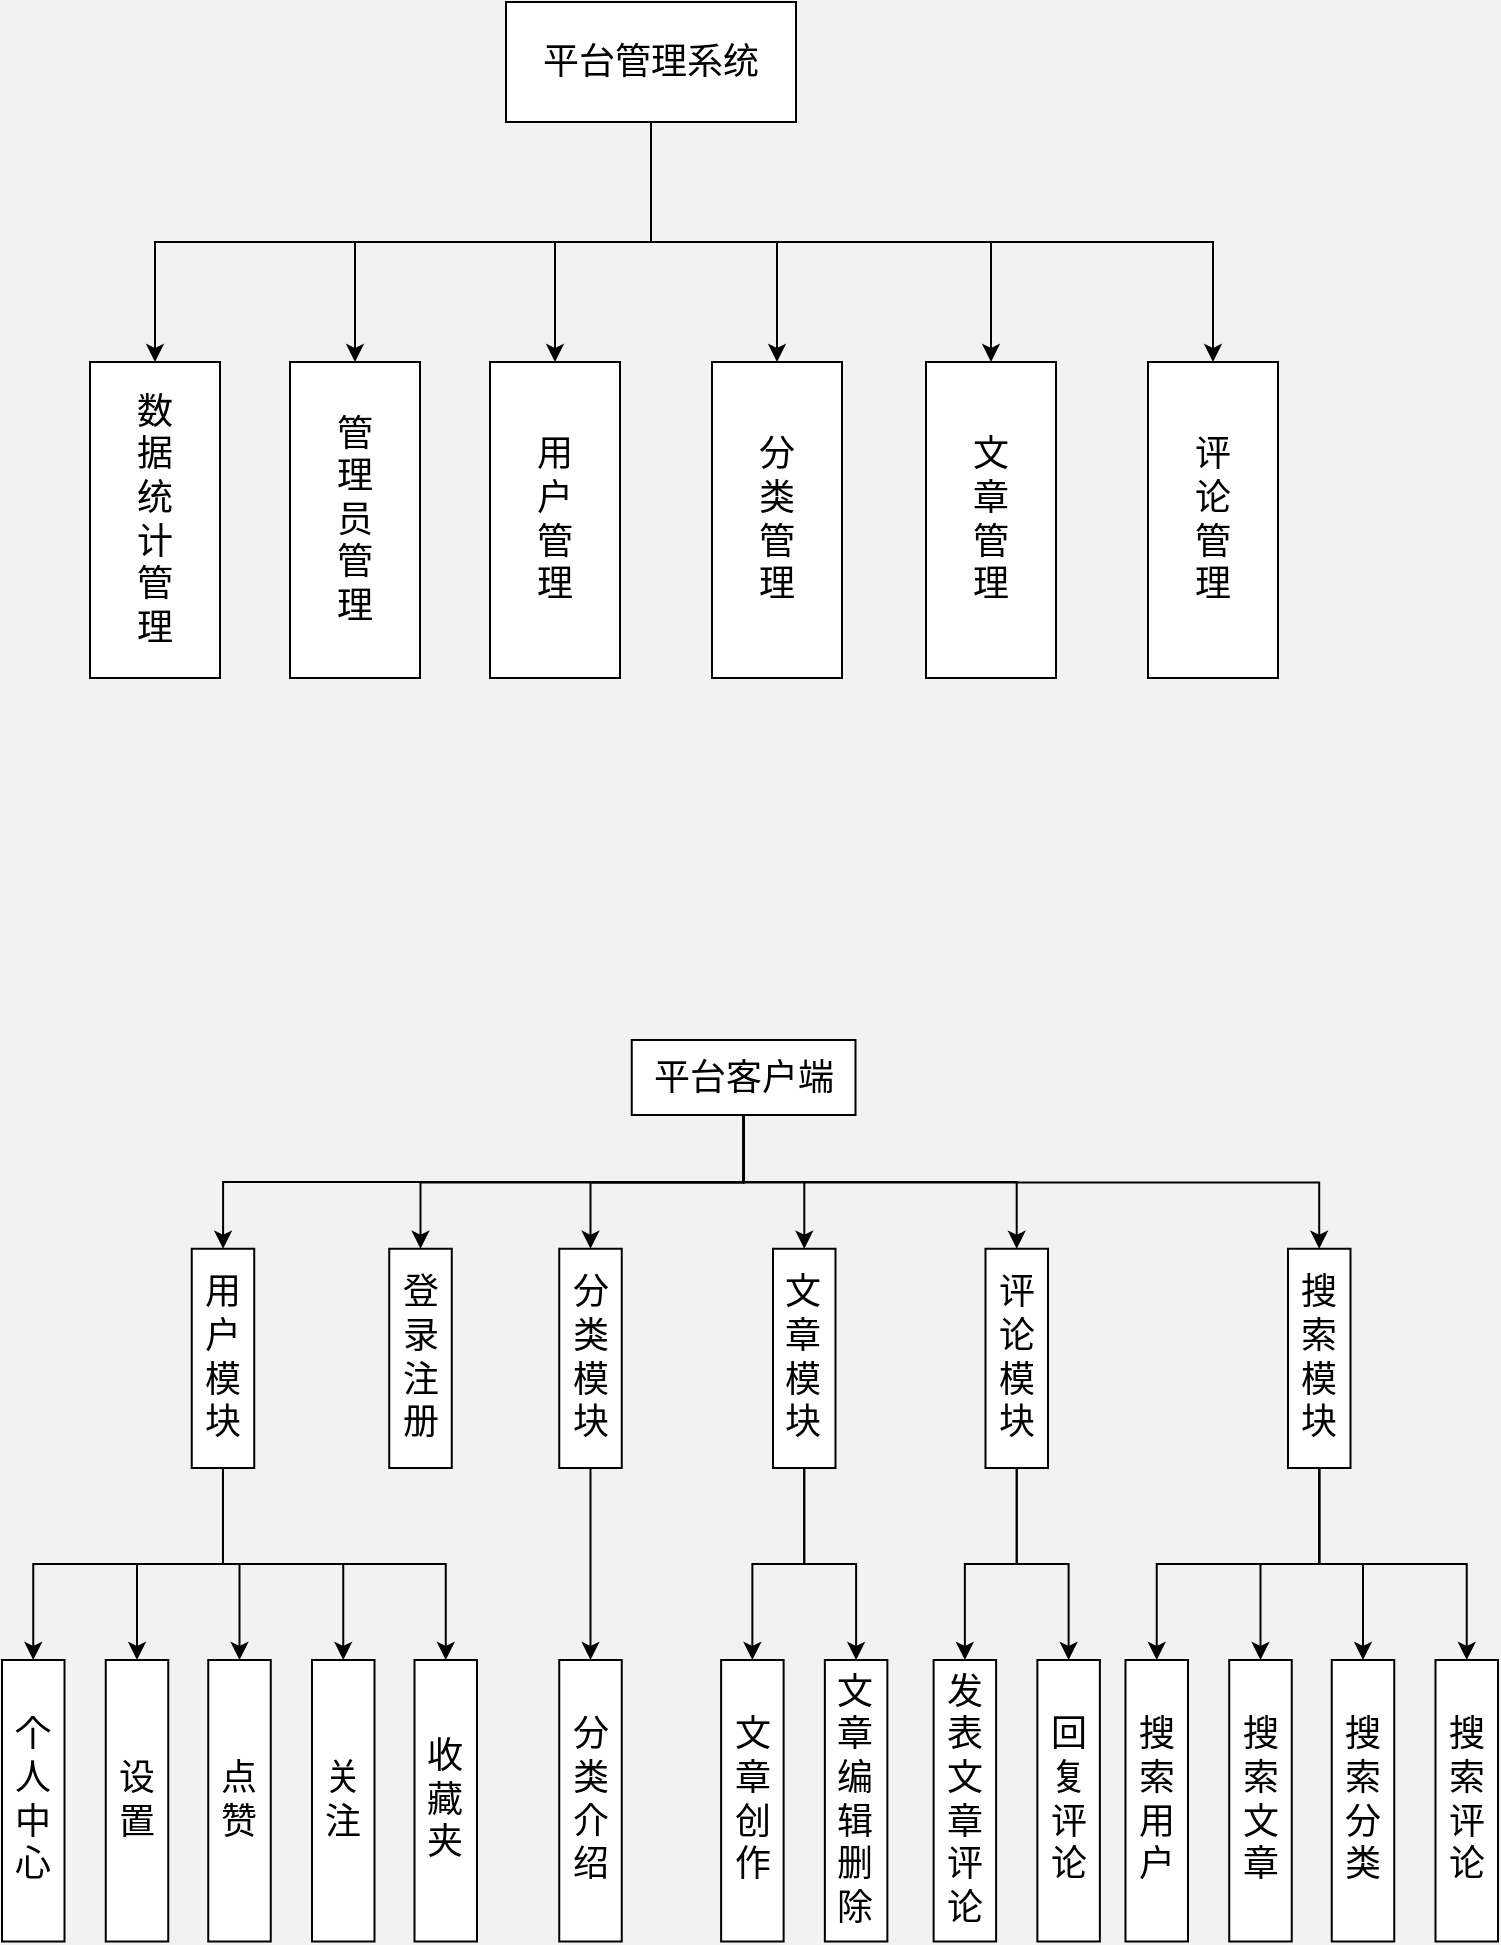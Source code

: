 <mxfile version="13.6.2" type="device"><diagram id="3fMf6jmzy_6JQ-nlFeZl" name="第 1 页"><mxGraphModel dx="1024" dy="632" grid="0" gridSize="10" guides="1" tooltips="1" connect="1" arrows="1" fold="1" page="1" pageScale="1" pageWidth="827" pageHeight="1169" background="#f2f2f2" math="0" shadow="0"><root><mxCell id="0"/><mxCell id="1" parent="0"/><mxCell id="C4jk-4qcpEFV-s67GJAW-115" style="edgeStyle=elbowEdgeStyle;rounded=0;orthogonalLoop=1;jettySize=auto;elbow=vertical;html=1;fontSize=18;" parent="1" source="C4jk-4qcpEFV-s67GJAW-1" target="C4jk-4qcpEFV-s67GJAW-8" edge="1"><mxGeometry relative="1" as="geometry"/></mxCell><mxCell id="C4jk-4qcpEFV-s67GJAW-116" style="edgeStyle=elbowEdgeStyle;rounded=0;orthogonalLoop=1;jettySize=auto;elbow=vertical;html=1;fontSize=18;" parent="1" source="C4jk-4qcpEFV-s67GJAW-1" target="C4jk-4qcpEFV-s67GJAW-9" edge="1"><mxGeometry relative="1" as="geometry"/></mxCell><mxCell id="C4jk-4qcpEFV-s67GJAW-117" style="edgeStyle=elbowEdgeStyle;rounded=0;orthogonalLoop=1;jettySize=auto;elbow=vertical;html=1;fontSize=18;" parent="1" source="C4jk-4qcpEFV-s67GJAW-1" target="C4jk-4qcpEFV-s67GJAW-4" edge="1"><mxGeometry relative="1" as="geometry"/></mxCell><mxCell id="C4jk-4qcpEFV-s67GJAW-118" style="edgeStyle=elbowEdgeStyle;rounded=0;orthogonalLoop=1;jettySize=auto;elbow=vertical;html=1;fontSize=18;" parent="1" source="C4jk-4qcpEFV-s67GJAW-1" target="C4jk-4qcpEFV-s67GJAW-6" edge="1"><mxGeometry relative="1" as="geometry"/></mxCell><mxCell id="C4jk-4qcpEFV-s67GJAW-119" style="edgeStyle=elbowEdgeStyle;rounded=0;orthogonalLoop=1;jettySize=auto;elbow=vertical;html=1;fontSize=18;" parent="1" source="C4jk-4qcpEFV-s67GJAW-1" target="C4jk-4qcpEFV-s67GJAW-5" edge="1"><mxGeometry relative="1" as="geometry"/></mxCell><mxCell id="C4jk-4qcpEFV-s67GJAW-120" style="edgeStyle=elbowEdgeStyle;rounded=0;orthogonalLoop=1;jettySize=auto;elbow=vertical;html=1;fontSize=18;" parent="1" source="C4jk-4qcpEFV-s67GJAW-1" target="C4jk-4qcpEFV-s67GJAW-7" edge="1"><mxGeometry relative="1" as="geometry"/></mxCell><mxCell id="C4jk-4qcpEFV-s67GJAW-1" value="平台管理系统" style="rounded=0;whiteSpace=wrap;html=1;fontSize=18;" parent="1" vertex="1"><mxGeometry x="295" y="187" width="145" height="60" as="geometry"/></mxCell><mxCell id="C4jk-4qcpEFV-s67GJAW-4" value="用&lt;br style=&quot;font-size: 18px;&quot;&gt;户&lt;br style=&quot;font-size: 18px;&quot;&gt;管&lt;br style=&quot;font-size: 18px;&quot;&gt;理" style="rounded=0;whiteSpace=wrap;html=1;align=center;fontSize=18;" parent="1" vertex="1"><mxGeometry x="287" y="367" width="65" height="158" as="geometry"/></mxCell><mxCell id="C4jk-4qcpEFV-s67GJAW-5" value="文&lt;br&gt;章&lt;br&gt;管&lt;br&gt;理" style="rounded=0;whiteSpace=wrap;html=1;align=center;fontSize=18;" parent="1" vertex="1"><mxGeometry x="505" y="367" width="65" height="158" as="geometry"/></mxCell><mxCell id="C4jk-4qcpEFV-s67GJAW-6" value="分&lt;br&gt;类&lt;br&gt;管&lt;br&gt;理" style="rounded=0;whiteSpace=wrap;html=1;align=center;fontSize=18;" parent="1" vertex="1"><mxGeometry x="398" y="367" width="65" height="158" as="geometry"/></mxCell><mxCell id="C4jk-4qcpEFV-s67GJAW-7" value="评&lt;br&gt;论&lt;br&gt;管&lt;br&gt;理" style="rounded=0;whiteSpace=wrap;html=1;align=center;fontSize=18;" parent="1" vertex="1"><mxGeometry x="616" y="367" width="65" height="158" as="geometry"/></mxCell><mxCell id="C4jk-4qcpEFV-s67GJAW-8" value="数&lt;br&gt;据&lt;br&gt;统&lt;br&gt;计&lt;br&gt;管&lt;br&gt;理" style="rounded=0;whiteSpace=wrap;html=1;align=center;fontSize=18;" parent="1" vertex="1"><mxGeometry x="87" y="367" width="65" height="158" as="geometry"/></mxCell><mxCell id="C4jk-4qcpEFV-s67GJAW-9" value="管&lt;br&gt;理&lt;br&gt;员&lt;br&gt;管&lt;br&gt;理" style="rounded=0;whiteSpace=wrap;html=1;align=center;fontSize=18;" parent="1" vertex="1"><mxGeometry x="187" y="367" width="65" height="158" as="geometry"/></mxCell><mxCell id="C4jk-4qcpEFV-s67GJAW-10" value="平台客户端" style="rounded=0;whiteSpace=wrap;html=1;fontSize=18;" parent="1" vertex="1"><mxGeometry x="357.873" y="706" width="111.874" height="37.5" as="geometry"/></mxCell><mxCell id="C4jk-4qcpEFV-s67GJAW-11" value="用&lt;br&gt;户&lt;br&gt;模&lt;br&gt;块" style="rounded=0;whiteSpace=wrap;html=1;align=center;fontSize=18;" parent="1" vertex="1"><mxGeometry x="137.87" y="810.375" width="31.25" height="109.63" as="geometry"/></mxCell><mxCell id="C4jk-4qcpEFV-s67GJAW-89" style="edgeStyle=orthogonalEdgeStyle;rounded=0;orthogonalLoop=1;jettySize=auto;html=1;fontSize=18;exitX=0.5;exitY=1;exitDx=0;exitDy=0;" parent="1" source="C4jk-4qcpEFV-s67GJAW-10" target="C4jk-4qcpEFV-s67GJAW-11" edge="1"><mxGeometry relative="1" as="geometry"/></mxCell><mxCell id="C4jk-4qcpEFV-s67GJAW-12" value="文&lt;br&gt;章&lt;br&gt;模&lt;br&gt;块" style="rounded=0;whiteSpace=wrap;html=1;align=center;fontSize=18;" parent="1" vertex="1"><mxGeometry x="428.497" y="810.375" width="31.25" height="109.63" as="geometry"/></mxCell><mxCell id="C4jk-4qcpEFV-s67GJAW-91" style="edgeStyle=orthogonalEdgeStyle;rounded=0;orthogonalLoop=1;jettySize=auto;html=1;fontSize=18;exitX=0.5;exitY=1;exitDx=0;exitDy=0;" parent="1" source="C4jk-4qcpEFV-s67GJAW-10" target="C4jk-4qcpEFV-s67GJAW-12" edge="1"><mxGeometry relative="1" as="geometry"/></mxCell><mxCell id="C4jk-4qcpEFV-s67GJAW-13" value="分&lt;br&gt;类&lt;br&gt;模&lt;br&gt;块" style="rounded=0;whiteSpace=wrap;html=1;align=center;fontSize=18;" parent="1" vertex="1"><mxGeometry x="321.623" y="810.375" width="31.25" height="109.63" as="geometry"/></mxCell><mxCell id="C4jk-4qcpEFV-s67GJAW-88" style="edgeStyle=orthogonalEdgeStyle;rounded=0;orthogonalLoop=1;jettySize=auto;html=1;fontSize=18;" parent="1" source="C4jk-4qcpEFV-s67GJAW-10" target="C4jk-4qcpEFV-s67GJAW-13" edge="1"><mxGeometry relative="1" as="geometry"><Array as="points"><mxPoint x="414.123" y="777.25"/><mxPoint x="337.248" y="777.25"/></Array></mxGeometry></mxCell><mxCell id="C4jk-4qcpEFV-s67GJAW-14" value="评&lt;br&gt;论&lt;br&gt;模&lt;br&gt;块" style="rounded=0;whiteSpace=wrap;html=1;align=center;fontSize=18;" parent="1" vertex="1"><mxGeometry x="534.747" y="810.375" width="31.25" height="109.63" as="geometry"/></mxCell><mxCell id="C4jk-4qcpEFV-s67GJAW-92" style="edgeStyle=orthogonalEdgeStyle;rounded=0;orthogonalLoop=1;jettySize=auto;html=1;fontSize=18;exitX=0.5;exitY=1;exitDx=0;exitDy=0;" parent="1" source="C4jk-4qcpEFV-s67GJAW-10" target="C4jk-4qcpEFV-s67GJAW-14" edge="1"><mxGeometry relative="1" as="geometry"/></mxCell><mxCell id="C4jk-4qcpEFV-s67GJAW-15" value="登&lt;br&gt;录&lt;br&gt;注&lt;br&gt;册" style="rounded=0;whiteSpace=wrap;html=1;align=center;fontSize=18;" parent="1" vertex="1"><mxGeometry x="236.624" y="810.375" width="31.25" height="109.63" as="geometry"/></mxCell><mxCell id="C4jk-4qcpEFV-s67GJAW-90" style="edgeStyle=orthogonalEdgeStyle;rounded=0;orthogonalLoop=1;jettySize=auto;html=1;fontSize=18;exitX=0.5;exitY=1;exitDx=0;exitDy=0;" parent="1" source="C4jk-4qcpEFV-s67GJAW-10" target="C4jk-4qcpEFV-s67GJAW-15" edge="1"><mxGeometry relative="1" as="geometry"><Array as="points"><mxPoint x="414.123" y="777.25"/><mxPoint x="252.249" y="777.25"/></Array></mxGeometry></mxCell><mxCell id="C4jk-4qcpEFV-s67GJAW-17" value="个&lt;br&gt;人&lt;br&gt;中&lt;br&gt;心" style="rounded=0;whiteSpace=wrap;html=1;align=center;fontSize=18;" parent="1" vertex="1"><mxGeometry x="43" y="1016" width="31.25" height="140.75" as="geometry"/></mxCell><mxCell id="C4jk-4qcpEFV-s67GJAW-112" style="edgeStyle=elbowEdgeStyle;rounded=0;orthogonalLoop=1;jettySize=auto;elbow=vertical;html=1;fontSize=18;" parent="1" source="C4jk-4qcpEFV-s67GJAW-11" target="C4jk-4qcpEFV-s67GJAW-17" edge="1"><mxGeometry relative="1" as="geometry"/></mxCell><mxCell id="C4jk-4qcpEFV-s67GJAW-20" value="收&lt;br&gt;藏&lt;br&gt;夹" style="rounded=0;whiteSpace=wrap;html=1;align=center;fontSize=18;" parent="1" vertex="1"><mxGeometry x="249.249" y="1016" width="31.25" height="140.75" as="geometry"/></mxCell><mxCell id="C4jk-4qcpEFV-s67GJAW-108" style="edgeStyle=elbowEdgeStyle;rounded=0;orthogonalLoop=1;jettySize=auto;elbow=vertical;html=1;fontSize=18;" parent="1" source="C4jk-4qcpEFV-s67GJAW-11" target="C4jk-4qcpEFV-s67GJAW-20" edge="1"><mxGeometry relative="1" as="geometry"/></mxCell><mxCell id="C4jk-4qcpEFV-s67GJAW-24" value="文&lt;br&gt;章&lt;br&gt;创&lt;br&gt;作" style="rounded=0;whiteSpace=wrap;html=1;align=center;fontSize=18;" parent="1" vertex="1"><mxGeometry x="402.56" y="1016.0" width="31.25" height="140.75" as="geometry"/></mxCell><mxCell id="C4jk-4qcpEFV-s67GJAW-105" style="edgeStyle=elbowEdgeStyle;rounded=0;orthogonalLoop=1;jettySize=auto;elbow=vertical;html=1;fontSize=18;" parent="1" source="C4jk-4qcpEFV-s67GJAW-12" target="C4jk-4qcpEFV-s67GJAW-24" edge="1"><mxGeometry relative="1" as="geometry"/></mxCell><mxCell id="C4jk-4qcpEFV-s67GJAW-25" value="文&lt;br&gt;章&lt;br&gt;编&lt;br&gt;辑&lt;br&gt;删&lt;br&gt;除" style="rounded=0;whiteSpace=wrap;html=1;align=center;fontSize=18;" parent="1" vertex="1"><mxGeometry x="454.43" y="1016" width="31.25" height="140.75" as="geometry"/></mxCell><mxCell id="C4jk-4qcpEFV-s67GJAW-106" style="edgeStyle=elbowEdgeStyle;rounded=0;orthogonalLoop=1;jettySize=auto;elbow=vertical;html=1;fontSize=18;" parent="1" source="C4jk-4qcpEFV-s67GJAW-12" target="C4jk-4qcpEFV-s67GJAW-25" edge="1"><mxGeometry relative="1" as="geometry"/></mxCell><mxCell id="C4jk-4qcpEFV-s67GJAW-32" value="搜&lt;br&gt;索&lt;br&gt;模&lt;br&gt;块" style="rounded=0;whiteSpace=wrap;html=1;align=center;fontSize=18;" parent="1" vertex="1"><mxGeometry x="685.996" y="810.375" width="31.25" height="109.63" as="geometry"/></mxCell><mxCell id="C4jk-4qcpEFV-s67GJAW-93" style="edgeStyle=orthogonalEdgeStyle;rounded=0;orthogonalLoop=1;jettySize=auto;html=1;fontSize=18;exitX=0.5;exitY=1;exitDx=0;exitDy=0;" parent="1" source="C4jk-4qcpEFV-s67GJAW-10" target="C4jk-4qcpEFV-s67GJAW-32" edge="1"><mxGeometry relative="1" as="geometry"><Array as="points"><mxPoint x="414.123" y="777.25"/><mxPoint x="701.621" y="777.25"/></Array></mxGeometry></mxCell><mxCell id="C4jk-4qcpEFV-s67GJAW-33" value="发&lt;br&gt;表&lt;br&gt;文&lt;br&gt;章&lt;br&gt;评&lt;br&gt;论" style="rounded=0;whiteSpace=wrap;html=1;align=center;fontSize=18;" parent="1" vertex="1"><mxGeometry x="508.81" y="1016" width="31.25" height="140.75" as="geometry"/></mxCell><mxCell id="C4jk-4qcpEFV-s67GJAW-103" style="edgeStyle=elbowEdgeStyle;rounded=0;orthogonalLoop=1;jettySize=auto;elbow=vertical;html=1;fontSize=18;" parent="1" source="C4jk-4qcpEFV-s67GJAW-14" target="C4jk-4qcpEFV-s67GJAW-33" edge="1"><mxGeometry relative="1" as="geometry"/></mxCell><mxCell id="C4jk-4qcpEFV-s67GJAW-34" value="回&lt;br&gt;复&lt;br&gt;评&lt;br&gt;论" style="rounded=0;whiteSpace=wrap;html=1;align=center;fontSize=18;" parent="1" vertex="1"><mxGeometry x="560.684" y="1016" width="31.25" height="140.75" as="geometry"/></mxCell><mxCell id="C4jk-4qcpEFV-s67GJAW-104" style="edgeStyle=elbowEdgeStyle;rounded=0;orthogonalLoop=1;jettySize=auto;elbow=vertical;html=1;fontSize=18;" parent="1" source="C4jk-4qcpEFV-s67GJAW-14" target="C4jk-4qcpEFV-s67GJAW-34" edge="1"><mxGeometry relative="1" as="geometry"/></mxCell><mxCell id="C4jk-4qcpEFV-s67GJAW-35" value="搜&lt;br&gt;索&lt;br&gt;用&lt;br&gt;户" style="rounded=0;whiteSpace=wrap;html=1;align=center;fontSize=18;" parent="1" vertex="1"><mxGeometry x="604.746" y="1016.0" width="31.25" height="140.75" as="geometry"/></mxCell><mxCell id="C4jk-4qcpEFV-s67GJAW-102" style="edgeStyle=elbowEdgeStyle;rounded=0;orthogonalLoop=1;jettySize=auto;elbow=vertical;html=1;fontSize=18;" parent="1" source="C4jk-4qcpEFV-s67GJAW-32" target="C4jk-4qcpEFV-s67GJAW-35" edge="1"><mxGeometry relative="1" as="geometry"/></mxCell><mxCell id="C4jk-4qcpEFV-s67GJAW-36" value="搜&lt;br&gt;索&lt;br&gt;文&lt;br&gt;章" style="rounded=0;whiteSpace=wrap;html=1;align=center;fontSize=18;" parent="1" vertex="1"><mxGeometry x="656.621" y="1016.0" width="31.25" height="140.75" as="geometry"/></mxCell><mxCell id="C4jk-4qcpEFV-s67GJAW-101" style="edgeStyle=elbowEdgeStyle;rounded=0;orthogonalLoop=1;jettySize=auto;elbow=vertical;html=1;fontSize=18;" parent="1" source="C4jk-4qcpEFV-s67GJAW-32" target="C4jk-4qcpEFV-s67GJAW-36" edge="1"><mxGeometry relative="1" as="geometry"/></mxCell><mxCell id="C4jk-4qcpEFV-s67GJAW-37" value="搜&lt;br&gt;索&lt;br&gt;分&lt;br&gt;类" style="rounded=0;whiteSpace=wrap;html=1;align=center;fontSize=18;" parent="1" vertex="1"><mxGeometry x="707.871" y="1016.0" width="31.25" height="140.75" as="geometry"/></mxCell><mxCell id="C4jk-4qcpEFV-s67GJAW-100" style="edgeStyle=elbowEdgeStyle;rounded=0;orthogonalLoop=1;jettySize=auto;elbow=vertical;html=1;fontSize=18;" parent="1" source="C4jk-4qcpEFV-s67GJAW-32" target="C4jk-4qcpEFV-s67GJAW-37" edge="1"><mxGeometry relative="1" as="geometry"/></mxCell><mxCell id="C4jk-4qcpEFV-s67GJAW-38" value="搜&lt;br&gt;索&lt;br&gt;评&lt;br&gt;论" style="rounded=0;whiteSpace=wrap;html=1;align=center;fontSize=18;" parent="1" vertex="1"><mxGeometry x="759.745" y="1016.0" width="31.25" height="140.75" as="geometry"/></mxCell><mxCell id="C4jk-4qcpEFV-s67GJAW-99" style="edgeStyle=elbowEdgeStyle;rounded=0;orthogonalLoop=1;jettySize=auto;elbow=vertical;html=1;fontSize=18;" parent="1" source="C4jk-4qcpEFV-s67GJAW-32" target="C4jk-4qcpEFV-s67GJAW-38" edge="1"><mxGeometry relative="1" as="geometry"/></mxCell><mxCell id="C4jk-4qcpEFV-s67GJAW-41" value="设&lt;br&gt;置" style="rounded=0;whiteSpace=wrap;html=1;align=center;fontSize=18;" parent="1" vertex="1"><mxGeometry x="94.875" y="1016" width="31.25" height="140.75" as="geometry"/></mxCell><mxCell id="C4jk-4qcpEFV-s67GJAW-111" style="edgeStyle=elbowEdgeStyle;rounded=0;orthogonalLoop=1;jettySize=auto;elbow=vertical;html=1;fontSize=18;" parent="1" source="C4jk-4qcpEFV-s67GJAW-11" target="C4jk-4qcpEFV-s67GJAW-41" edge="1"><mxGeometry relative="1" as="geometry"/></mxCell><mxCell id="C4jk-4qcpEFV-s67GJAW-42" value="点&lt;br&gt;赞" style="rounded=0;whiteSpace=wrap;html=1;align=center;fontSize=18;" parent="1" vertex="1"><mxGeometry x="146.124" y="1016" width="31.25" height="140.75" as="geometry"/></mxCell><mxCell id="C4jk-4qcpEFV-s67GJAW-110" style="edgeStyle=elbowEdgeStyle;rounded=0;orthogonalLoop=1;jettySize=auto;elbow=vertical;html=1;fontSize=18;" parent="1" source="C4jk-4qcpEFV-s67GJAW-11" target="C4jk-4qcpEFV-s67GJAW-42" edge="1"><mxGeometry relative="1" as="geometry"/></mxCell><mxCell id="C4jk-4qcpEFV-s67GJAW-43" value="关&lt;br&gt;注" style="rounded=0;whiteSpace=wrap;html=1;align=center;fontSize=18;" parent="1" vertex="1"><mxGeometry x="197.999" y="1016" width="31.25" height="140.75" as="geometry"/></mxCell><mxCell id="C4jk-4qcpEFV-s67GJAW-109" style="edgeStyle=elbowEdgeStyle;rounded=0;orthogonalLoop=1;jettySize=auto;elbow=vertical;html=1;fontSize=18;" parent="1" source="C4jk-4qcpEFV-s67GJAW-11" target="C4jk-4qcpEFV-s67GJAW-43" edge="1"><mxGeometry relative="1" as="geometry"/></mxCell><mxCell id="C4jk-4qcpEFV-s67GJAW-51" value="分&lt;br&gt;类&lt;br&gt;介&lt;br&gt;绍" style="rounded=0;whiteSpace=wrap;html=1;align=center;fontSize=18;" parent="1" vertex="1"><mxGeometry x="321.623" y="1016" width="31.25" height="140.75" as="geometry"/></mxCell><mxCell id="C4jk-4qcpEFV-s67GJAW-107" style="edgeStyle=elbowEdgeStyle;rounded=0;orthogonalLoop=1;jettySize=auto;elbow=vertical;html=1;fontSize=18;" parent="1" source="C4jk-4qcpEFV-s67GJAW-13" target="C4jk-4qcpEFV-s67GJAW-51" edge="1"><mxGeometry relative="1" as="geometry"/></mxCell></root></mxGraphModel></diagram></mxfile>